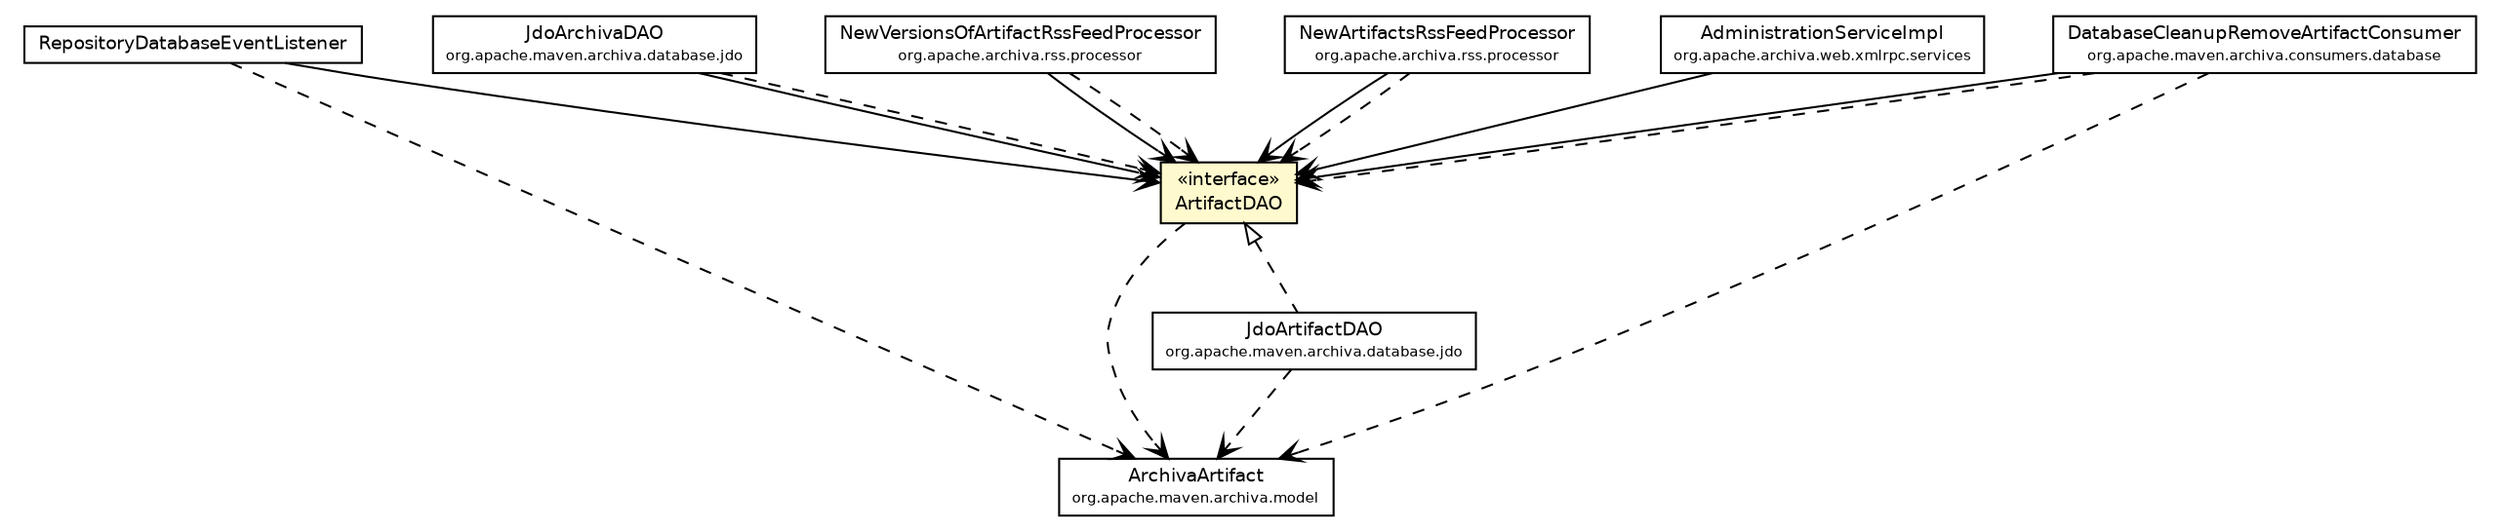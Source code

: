 #!/usr/local/bin/dot
#
# Class diagram 
# Generated by UmlGraph version 4.6 (http://www.spinellis.gr/sw/umlgraph)
#

digraph G {
	edge [fontname="Helvetica",fontsize=10,labelfontname="Helvetica",labelfontsize=10];
	node [fontname="Helvetica",fontsize=10,shape=plaintext];
	// org.apache.maven.archiva.model.ArchivaArtifact
	c85487 [label=<<table border="0" cellborder="1" cellspacing="0" cellpadding="2" port="p" href="../model/ArchivaArtifact.html">
		<tr><td><table border="0" cellspacing="0" cellpadding="1">
			<tr><td> ArchivaArtifact </td></tr>
			<tr><td><font point-size="7.0"> org.apache.maven.archiva.model </font></td></tr>
		</table></td></tr>
		</table>>, fontname="Helvetica", fontcolor="black", fontsize=9.0];
	// org.apache.maven.archiva.database.RepositoryDatabaseEventListener
	c85579 [label=<<table border="0" cellborder="1" cellspacing="0" cellpadding="2" port="p" href="./RepositoryDatabaseEventListener.html">
		<tr><td><table border="0" cellspacing="0" cellpadding="1">
			<tr><td> RepositoryDatabaseEventListener </td></tr>
		</table></td></tr>
		</table>>, fontname="Helvetica", fontcolor="black", fontsize=9.0];
	// org.apache.maven.archiva.database.ArtifactDAO
	c85585 [label=<<table border="0" cellborder="1" cellspacing="0" cellpadding="2" port="p" bgcolor="lemonChiffon" href="./ArtifactDAO.html">
		<tr><td><table border="0" cellspacing="0" cellpadding="1">
			<tr><td> &laquo;interface&raquo; </td></tr>
			<tr><td> ArtifactDAO </td></tr>
		</table></td></tr>
		</table>>, fontname="Helvetica", fontcolor="black", fontsize=9.0];
	// org.apache.maven.archiva.database.jdo.JdoArtifactDAO
	c85623 [label=<<table border="0" cellborder="1" cellspacing="0" cellpadding="2" port="p" href="./jdo/JdoArtifactDAO.html">
		<tr><td><table border="0" cellspacing="0" cellpadding="1">
			<tr><td> JdoArtifactDAO </td></tr>
			<tr><td><font point-size="7.0"> org.apache.maven.archiva.database.jdo </font></td></tr>
		</table></td></tr>
		</table>>, fontname="Helvetica", fontcolor="black", fontsize=9.0];
	// org.apache.maven.archiva.database.jdo.JdoArchivaDAO
	c85624 [label=<<table border="0" cellborder="1" cellspacing="0" cellpadding="2" port="p" href="./jdo/JdoArchivaDAO.html">
		<tr><td><table border="0" cellspacing="0" cellpadding="1">
			<tr><td> JdoArchivaDAO </td></tr>
			<tr><td><font point-size="7.0"> org.apache.maven.archiva.database.jdo </font></td></tr>
		</table></td></tr>
		</table>>, fontname="Helvetica", fontcolor="black", fontsize=9.0];
	// org.apache.maven.archiva.consumers.database.DatabaseCleanupRemoveArtifactConsumer
	c85654 [label=<<table border="0" cellborder="1" cellspacing="0" cellpadding="2" port="p" href="../consumers/database/DatabaseCleanupRemoveArtifactConsumer.html">
		<tr><td><table border="0" cellspacing="0" cellpadding="1">
			<tr><td> DatabaseCleanupRemoveArtifactConsumer </td></tr>
			<tr><td><font point-size="7.0"> org.apache.maven.archiva.consumers.database </font></td></tr>
		</table></td></tr>
		</table>>, fontname="Helvetica", fontcolor="black", fontsize=9.0];
	// org.apache.archiva.rss.processor.NewVersionsOfArtifactRssFeedProcessor
	c85784 [label=<<table border="0" cellborder="1" cellspacing="0" cellpadding="2" port="p" href="../../../archiva/rss/processor/NewVersionsOfArtifactRssFeedProcessor.html">
		<tr><td><table border="0" cellspacing="0" cellpadding="1">
			<tr><td> NewVersionsOfArtifactRssFeedProcessor </td></tr>
			<tr><td><font point-size="7.0"> org.apache.archiva.rss.processor </font></td></tr>
		</table></td></tr>
		</table>>, fontname="Helvetica", fontcolor="black", fontsize=9.0];
	// org.apache.archiva.rss.processor.NewArtifactsRssFeedProcessor
	c85785 [label=<<table border="0" cellborder="1" cellspacing="0" cellpadding="2" port="p" href="../../../archiva/rss/processor/NewArtifactsRssFeedProcessor.html">
		<tr><td><table border="0" cellspacing="0" cellpadding="1">
			<tr><td> NewArtifactsRssFeedProcessor </td></tr>
			<tr><td><font point-size="7.0"> org.apache.archiva.rss.processor </font></td></tr>
		</table></td></tr>
		</table>>, fontname="Helvetica", fontcolor="black", fontsize=9.0];
	// org.apache.archiva.web.xmlrpc.services.AdministrationServiceImpl
	c85801 [label=<<table border="0" cellborder="1" cellspacing="0" cellpadding="2" port="p" href="../../../archiva/web/xmlrpc/services/AdministrationServiceImpl.html">
		<tr><td><table border="0" cellspacing="0" cellpadding="1">
			<tr><td> AdministrationServiceImpl </td></tr>
			<tr><td><font point-size="7.0"> org.apache.archiva.web.xmlrpc.services </font></td></tr>
		</table></td></tr>
		</table>>, fontname="Helvetica", fontcolor="black", fontsize=9.0];
	//org.apache.maven.archiva.database.jdo.JdoArtifactDAO implements org.apache.maven.archiva.database.ArtifactDAO
	c85585:p -> c85623:p [dir=back,arrowtail=empty,style=dashed];
	// org.apache.maven.archiva.database.RepositoryDatabaseEventListener NAVASSOC org.apache.maven.archiva.database.ArtifactDAO
	c85579:p -> c85585:p [taillabel="", label="", headlabel="", fontname="Helvetica", fontcolor="black", fontsize=10.0, color="black", arrowhead=open];
	// org.apache.maven.archiva.database.jdo.JdoArchivaDAO NAVASSOC org.apache.maven.archiva.database.ArtifactDAO
	c85624:p -> c85585:p [taillabel="", label="", headlabel="", fontname="Helvetica", fontcolor="black", fontsize=10.0, color="black", arrowhead=open];
	// org.apache.maven.archiva.consumers.database.DatabaseCleanupRemoveArtifactConsumer NAVASSOC org.apache.maven.archiva.database.ArtifactDAO
	c85654:p -> c85585:p [taillabel="", label="", headlabel="", fontname="Helvetica", fontcolor="black", fontsize=10.0, color="black", arrowhead=open];
	// org.apache.archiva.rss.processor.NewVersionsOfArtifactRssFeedProcessor NAVASSOC org.apache.maven.archiva.database.ArtifactDAO
	c85784:p -> c85585:p [taillabel="", label="", headlabel="", fontname="Helvetica", fontcolor="black", fontsize=10.0, color="black", arrowhead=open];
	// org.apache.archiva.rss.processor.NewArtifactsRssFeedProcessor NAVASSOC org.apache.maven.archiva.database.ArtifactDAO
	c85785:p -> c85585:p [taillabel="", label="", headlabel="", fontname="Helvetica", fontcolor="black", fontsize=10.0, color="black", arrowhead=open];
	// org.apache.archiva.web.xmlrpc.services.AdministrationServiceImpl NAVASSOC org.apache.maven.archiva.database.ArtifactDAO
	c85801:p -> c85585:p [taillabel="", label="", headlabel="", fontname="Helvetica", fontcolor="black", fontsize=10.0, color="black", arrowhead=open];
	// org.apache.maven.archiva.database.RepositoryDatabaseEventListener DEPEND org.apache.maven.archiva.model.ArchivaArtifact
	c85579:p -> c85487:p [taillabel="", label="", headlabel="", fontname="Helvetica", fontcolor="black", fontsize=10.0, color="black", arrowhead=open, style=dashed];
	// org.apache.maven.archiva.database.ArtifactDAO DEPEND org.apache.maven.archiva.model.ArchivaArtifact
	c85585:p -> c85487:p [taillabel="", label="", headlabel="", fontname="Helvetica", fontcolor="black", fontsize=10.0, color="black", arrowhead=open, style=dashed];
	// org.apache.maven.archiva.database.jdo.JdoArtifactDAO DEPEND org.apache.maven.archiva.model.ArchivaArtifact
	c85623:p -> c85487:p [taillabel="", label="", headlabel="", fontname="Helvetica", fontcolor="black", fontsize=10.0, color="black", arrowhead=open, style=dashed];
	// org.apache.maven.archiva.database.jdo.JdoArchivaDAO DEPEND org.apache.maven.archiva.database.ArtifactDAO
	c85624:p -> c85585:p [taillabel="", label="", headlabel="", fontname="Helvetica", fontcolor="black", fontsize=10.0, color="black", arrowhead=open, style=dashed];
	// org.apache.maven.archiva.consumers.database.DatabaseCleanupRemoveArtifactConsumer DEPEND org.apache.maven.archiva.model.ArchivaArtifact
	c85654:p -> c85487:p [taillabel="", label="", headlabel="", fontname="Helvetica", fontcolor="black", fontsize=10.0, color="black", arrowhead=open, style=dashed];
	// org.apache.maven.archiva.consumers.database.DatabaseCleanupRemoveArtifactConsumer DEPEND org.apache.maven.archiva.database.ArtifactDAO
	c85654:p -> c85585:p [taillabel="", label="", headlabel="", fontname="Helvetica", fontcolor="black", fontsize=10.0, color="black", arrowhead=open, style=dashed];
	// org.apache.archiva.rss.processor.NewVersionsOfArtifactRssFeedProcessor DEPEND org.apache.maven.archiva.database.ArtifactDAO
	c85784:p -> c85585:p [taillabel="", label="", headlabel="", fontname="Helvetica", fontcolor="black", fontsize=10.0, color="black", arrowhead=open, style=dashed];
	// org.apache.archiva.rss.processor.NewArtifactsRssFeedProcessor DEPEND org.apache.maven.archiva.database.ArtifactDAO
	c85785:p -> c85585:p [taillabel="", label="", headlabel="", fontname="Helvetica", fontcolor="black", fontsize=10.0, color="black", arrowhead=open, style=dashed];
}

